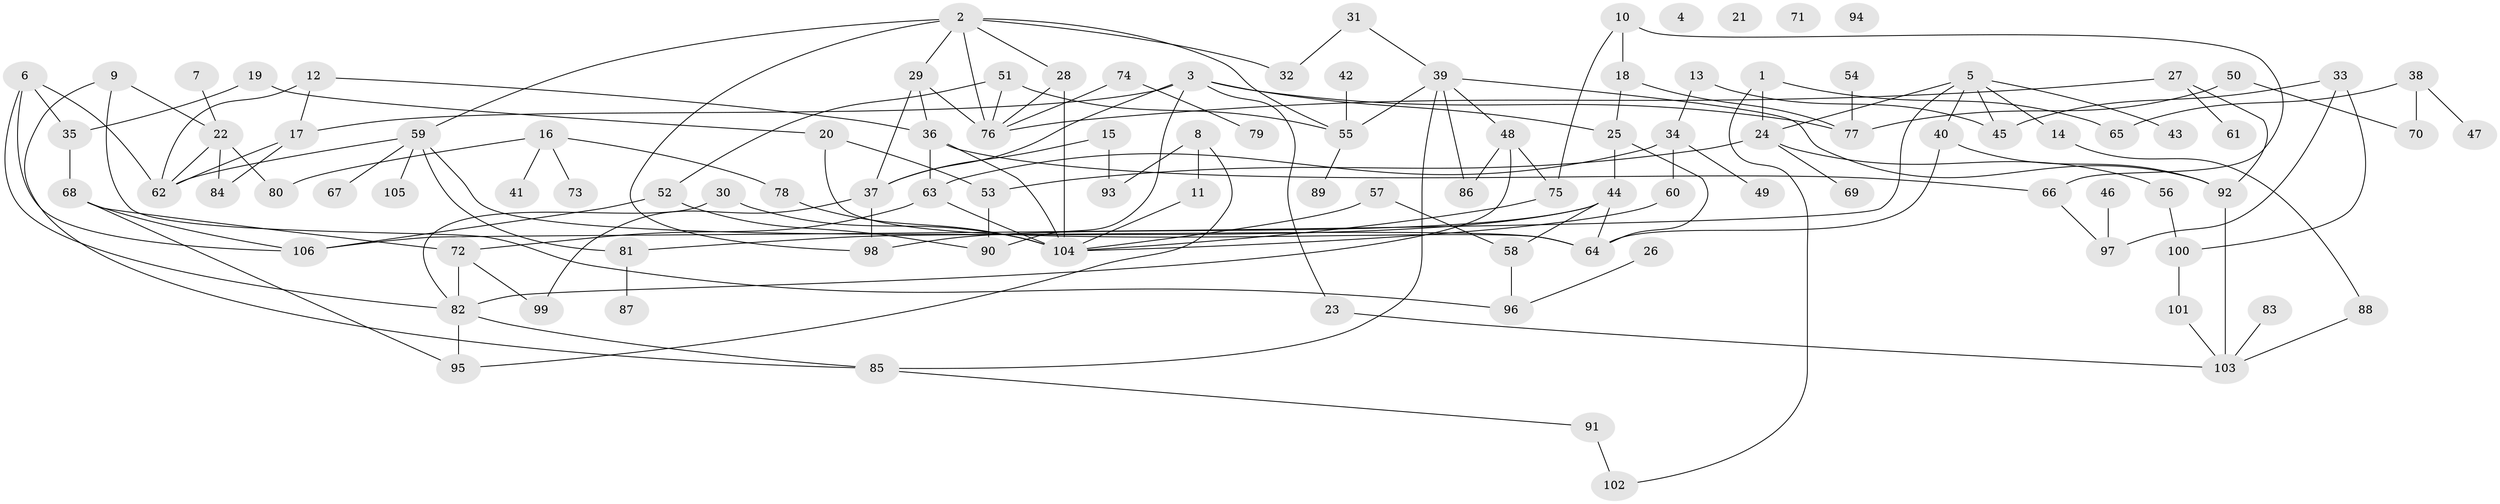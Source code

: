 // Generated by graph-tools (version 1.1) at 2025/13/03/09/25 04:13:02]
// undirected, 106 vertices, 152 edges
graph export_dot {
graph [start="1"]
  node [color=gray90,style=filled];
  1;
  2;
  3;
  4;
  5;
  6;
  7;
  8;
  9;
  10;
  11;
  12;
  13;
  14;
  15;
  16;
  17;
  18;
  19;
  20;
  21;
  22;
  23;
  24;
  25;
  26;
  27;
  28;
  29;
  30;
  31;
  32;
  33;
  34;
  35;
  36;
  37;
  38;
  39;
  40;
  41;
  42;
  43;
  44;
  45;
  46;
  47;
  48;
  49;
  50;
  51;
  52;
  53;
  54;
  55;
  56;
  57;
  58;
  59;
  60;
  61;
  62;
  63;
  64;
  65;
  66;
  67;
  68;
  69;
  70;
  71;
  72;
  73;
  74;
  75;
  76;
  77;
  78;
  79;
  80;
  81;
  82;
  83;
  84;
  85;
  86;
  87;
  88;
  89;
  90;
  91;
  92;
  93;
  94;
  95;
  96;
  97;
  98;
  99;
  100;
  101;
  102;
  103;
  104;
  105;
  106;
  1 -- 24;
  1 -- 65;
  1 -- 102;
  2 -- 28;
  2 -- 29;
  2 -- 32;
  2 -- 55;
  2 -- 59;
  2 -- 76;
  2 -- 98;
  3 -- 17;
  3 -- 23;
  3 -- 25;
  3 -- 37;
  3 -- 77;
  3 -- 90;
  5 -- 14;
  5 -- 24;
  5 -- 40;
  5 -- 43;
  5 -- 45;
  5 -- 106;
  6 -- 35;
  6 -- 62;
  6 -- 82;
  6 -- 106;
  7 -- 22;
  8 -- 11;
  8 -- 93;
  8 -- 95;
  9 -- 22;
  9 -- 85;
  9 -- 96;
  10 -- 18;
  10 -- 66;
  10 -- 75;
  11 -- 104;
  12 -- 17;
  12 -- 36;
  12 -- 62;
  13 -- 34;
  13 -- 45;
  14 -- 88;
  15 -- 37;
  15 -- 93;
  16 -- 41;
  16 -- 73;
  16 -- 78;
  16 -- 80;
  17 -- 62;
  17 -- 84;
  18 -- 25;
  18 -- 77;
  19 -- 20;
  19 -- 35;
  20 -- 53;
  20 -- 64;
  22 -- 62;
  22 -- 80;
  22 -- 84;
  23 -- 103;
  24 -- 53;
  24 -- 56;
  24 -- 69;
  25 -- 44;
  25 -- 64;
  26 -- 96;
  27 -- 61;
  27 -- 76;
  27 -- 92;
  28 -- 76;
  28 -- 104;
  29 -- 36;
  29 -- 37;
  29 -- 76;
  30 -- 82;
  30 -- 104;
  31 -- 32;
  31 -- 39;
  33 -- 45;
  33 -- 97;
  33 -- 100;
  34 -- 49;
  34 -- 60;
  34 -- 63;
  35 -- 68;
  36 -- 63;
  36 -- 66;
  36 -- 104;
  37 -- 98;
  37 -- 99;
  38 -- 47;
  38 -- 65;
  38 -- 70;
  39 -- 48;
  39 -- 55;
  39 -- 85;
  39 -- 86;
  39 -- 92;
  40 -- 64;
  40 -- 92;
  42 -- 55;
  44 -- 58;
  44 -- 64;
  44 -- 81;
  44 -- 98;
  46 -- 97;
  48 -- 75;
  48 -- 82;
  48 -- 86;
  50 -- 70;
  50 -- 77;
  51 -- 52;
  51 -- 55;
  51 -- 76;
  52 -- 90;
  52 -- 106;
  53 -- 90;
  54 -- 77;
  55 -- 89;
  56 -- 100;
  57 -- 58;
  57 -- 104;
  58 -- 96;
  59 -- 62;
  59 -- 64;
  59 -- 67;
  59 -- 81;
  59 -- 105;
  60 -- 104;
  63 -- 72;
  63 -- 104;
  66 -- 97;
  68 -- 72;
  68 -- 95;
  68 -- 106;
  72 -- 82;
  72 -- 99;
  74 -- 76;
  74 -- 79;
  75 -- 104;
  78 -- 104;
  81 -- 87;
  82 -- 85;
  82 -- 95;
  83 -- 103;
  85 -- 91;
  88 -- 103;
  91 -- 102;
  92 -- 103;
  100 -- 101;
  101 -- 103;
}
